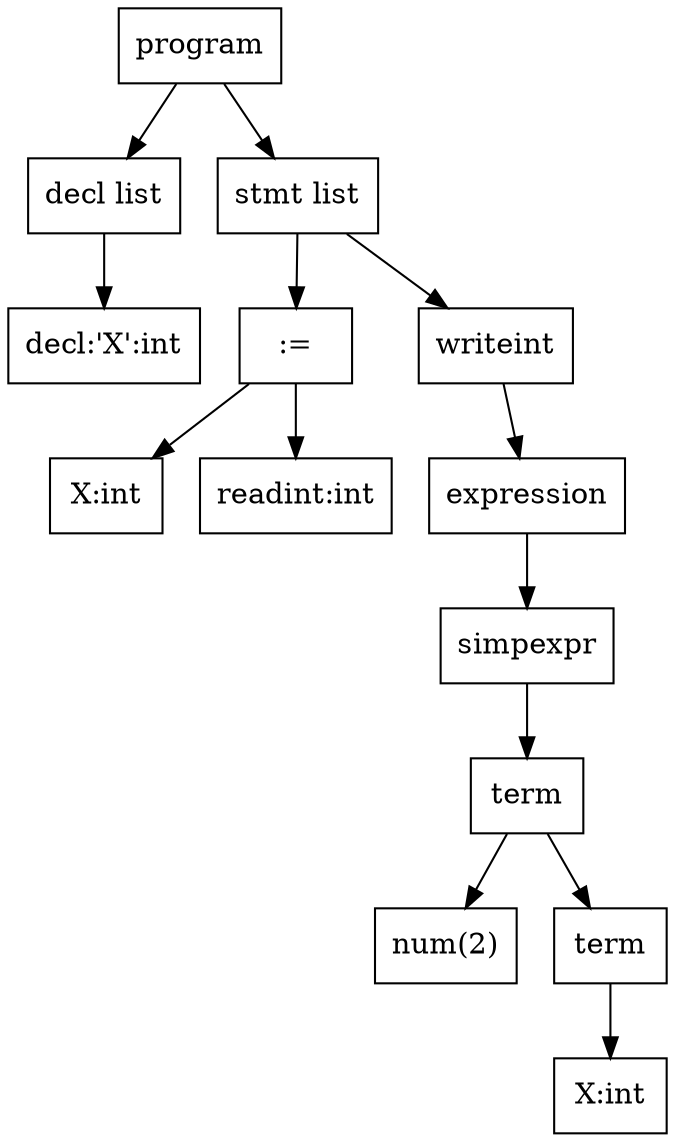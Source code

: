 digraph G {
    1[label="program",shape=box];
    0[label="decl list",shape=box];
    2[label="decl:'X':int",shape=box];
    4[label="stmt list",shape=box];
    5[label=":=",shape=box];
    6[label="X:int",shape=box];
    7[label="readint:int",shape=box];
    8[label="writeint",shape=box];
    9[label="expression",shape=box];
    10[label="simpexpr",shape=box];
    11[label="term",shape=box];
    12[label="num(2)",shape=box];
    13[label="term",shape=box];
    14[label="X:int",shape=box];

    1 -> 0;
    1 -> 4;
    0 -> 2;
    4 -> 5;
    4 -> 8;
    5 -> 6;
    5 -> 7;
    8 -> 9;
    9 -> 10;
    10 -> 11;
    11 -> 12;
    11 -> 13;
    13 -> 14;
}
